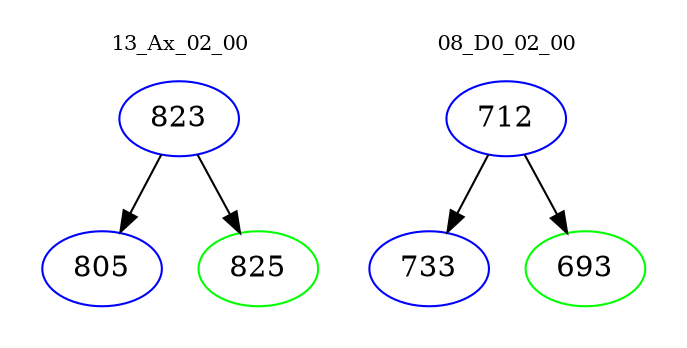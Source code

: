 digraph{
subgraph cluster_0 {
color = white
label = "13_Ax_02_00";
fontsize=10;
T0_823 [label="823", color="blue"]
T0_823 -> T0_805 [color="black"]
T0_805 [label="805", color="blue"]
T0_823 -> T0_825 [color="black"]
T0_825 [label="825", color="green"]
}
subgraph cluster_1 {
color = white
label = "08_D0_02_00";
fontsize=10;
T1_712 [label="712", color="blue"]
T1_712 -> T1_733 [color="black"]
T1_733 [label="733", color="blue"]
T1_712 -> T1_693 [color="black"]
T1_693 [label="693", color="green"]
}
}
